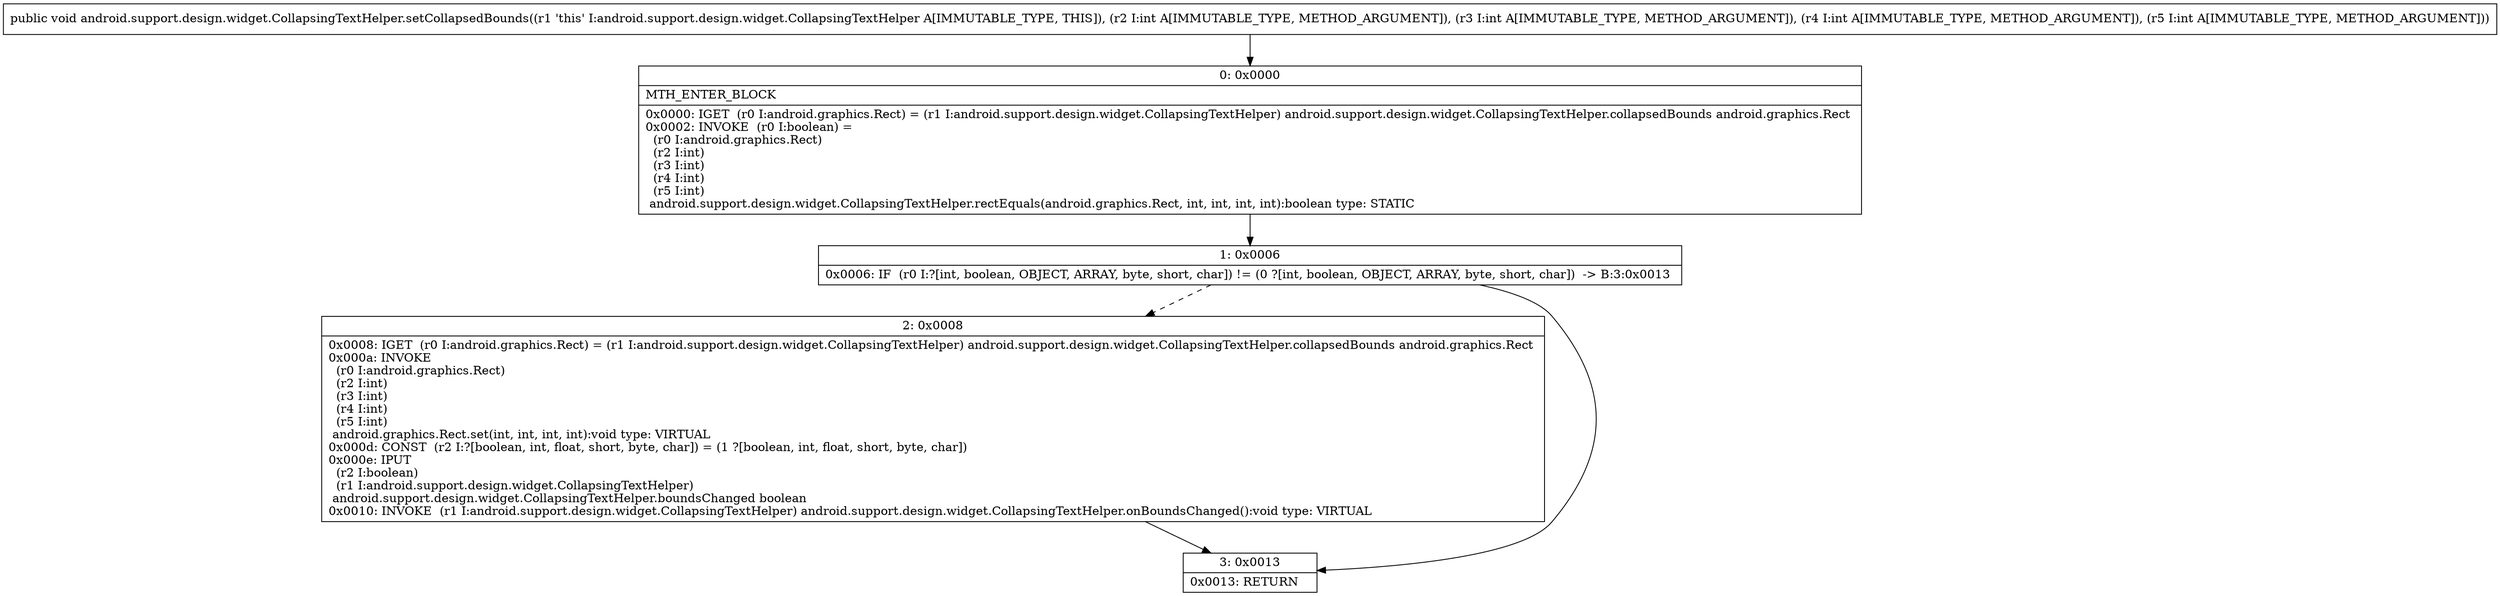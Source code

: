 digraph "CFG forandroid.support.design.widget.CollapsingTextHelper.setCollapsedBounds(IIII)V" {
Node_0 [shape=record,label="{0\:\ 0x0000|MTH_ENTER_BLOCK\l|0x0000: IGET  (r0 I:android.graphics.Rect) = (r1 I:android.support.design.widget.CollapsingTextHelper) android.support.design.widget.CollapsingTextHelper.collapsedBounds android.graphics.Rect \l0x0002: INVOKE  (r0 I:boolean) = \l  (r0 I:android.graphics.Rect)\l  (r2 I:int)\l  (r3 I:int)\l  (r4 I:int)\l  (r5 I:int)\l android.support.design.widget.CollapsingTextHelper.rectEquals(android.graphics.Rect, int, int, int, int):boolean type: STATIC \l}"];
Node_1 [shape=record,label="{1\:\ 0x0006|0x0006: IF  (r0 I:?[int, boolean, OBJECT, ARRAY, byte, short, char]) != (0 ?[int, boolean, OBJECT, ARRAY, byte, short, char])  \-\> B:3:0x0013 \l}"];
Node_2 [shape=record,label="{2\:\ 0x0008|0x0008: IGET  (r0 I:android.graphics.Rect) = (r1 I:android.support.design.widget.CollapsingTextHelper) android.support.design.widget.CollapsingTextHelper.collapsedBounds android.graphics.Rect \l0x000a: INVOKE  \l  (r0 I:android.graphics.Rect)\l  (r2 I:int)\l  (r3 I:int)\l  (r4 I:int)\l  (r5 I:int)\l android.graphics.Rect.set(int, int, int, int):void type: VIRTUAL \l0x000d: CONST  (r2 I:?[boolean, int, float, short, byte, char]) = (1 ?[boolean, int, float, short, byte, char]) \l0x000e: IPUT  \l  (r2 I:boolean)\l  (r1 I:android.support.design.widget.CollapsingTextHelper)\l android.support.design.widget.CollapsingTextHelper.boundsChanged boolean \l0x0010: INVOKE  (r1 I:android.support.design.widget.CollapsingTextHelper) android.support.design.widget.CollapsingTextHelper.onBoundsChanged():void type: VIRTUAL \l}"];
Node_3 [shape=record,label="{3\:\ 0x0013|0x0013: RETURN   \l}"];
MethodNode[shape=record,label="{public void android.support.design.widget.CollapsingTextHelper.setCollapsedBounds((r1 'this' I:android.support.design.widget.CollapsingTextHelper A[IMMUTABLE_TYPE, THIS]), (r2 I:int A[IMMUTABLE_TYPE, METHOD_ARGUMENT]), (r3 I:int A[IMMUTABLE_TYPE, METHOD_ARGUMENT]), (r4 I:int A[IMMUTABLE_TYPE, METHOD_ARGUMENT]), (r5 I:int A[IMMUTABLE_TYPE, METHOD_ARGUMENT])) }"];
MethodNode -> Node_0;
Node_0 -> Node_1;
Node_1 -> Node_2[style=dashed];
Node_1 -> Node_3;
Node_2 -> Node_3;
}

